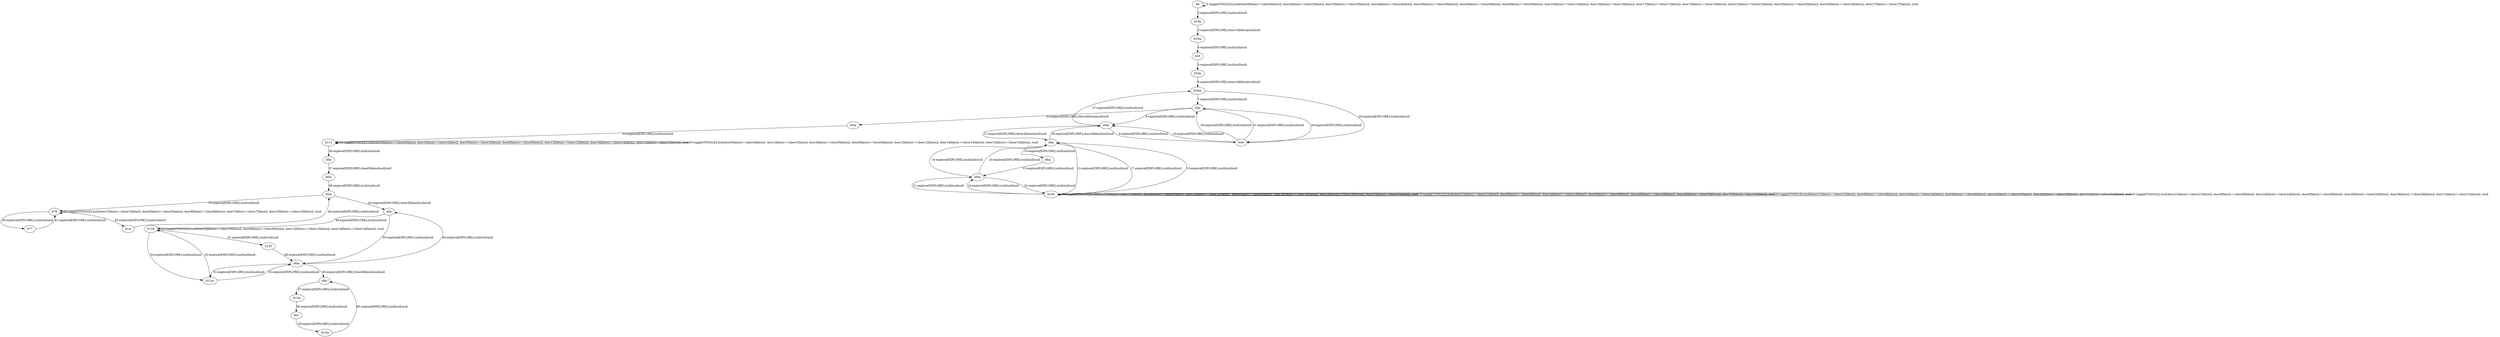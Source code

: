 # Total number of goals covered by this test: 1
# d12m --> d6p

digraph g {
"b8" -> "b8" [label = "1-toggle[TOGGLE];/null/door0[false]:=!(door0[false]); door3[false]:=!(door3[false]); door35[false]:=!(door35[false]); door4[false]:=!(door4[false]); door36[false]:=!(door36[false]); door6[false]:=!(door6[false]); door9[false]:=!(door9[false]); door10[false]:=!(door10[false]); door16[false]:=!(door16[false]); door17[false]:=!(door17[false]); door19[false]:=!(door19[false]); door21[false]:=!(door21[false]); door25[false]:=!(door25[false]); door26[false]:=!(door26[false]); door27[false]:=!(door27[false]); /null"];
"b8" -> "d19p" [label = "2-explore[EXPLORE];/null/null/null"];
"d19p" -> "d19m" [label = "3-explore[EXPLORE];/door19[false]/null/null"];
"d19m" -> "b26" [label = "4-explore[EXPLORE];/null/null/null"];
"b26" -> "d16p" [label = "5-explore[EXPLORE];/null/null/null"];
"d16p" -> "d16m" [label = "6-explore[EXPLORE];/door16[false]/null/null"];
"d16m" -> "d3p" [label = "7-explore[EXPLORE];/null/null/null"];
"d3p" -> "d4m" [label = "8-explore[EXPLORE];/null/null/null"];
"d4m" -> "b44" [label = "9-explore[EXPLORE];/null/null/null"];
"b44" -> "d4m" [label = "10-explore[EXPLORE];/null/null/null"];
"d4m" -> "d4p" [label = "11-explore[EXPLORE];/door4[false]/null/null"];
"d4p" -> "b105" [label = "12-explore[EXPLORE];/null/null/null"];
"b105" -> "d4p" [label = "13-explore[EXPLORE];/null/null/null"];
"d4p" -> "d8m" [label = "14-explore[EXPLORE];/null/null/null"];
"d8m" -> "d9m" [label = "15-explore[EXPLORE];/null/null/null"];
"d9m" -> "d4p" [label = "16-explore[EXPLORE];/null/null/null"];
"d4p" -> "b105" [label = "17-explore[EXPLORE];/null/null/null"];
"b105" -> "b105" [label = "18-toggle[TOGGLE];/null/door21[false]:=!(door21[false]); door8[false]:=!(door8[false]); door24[false]:=!(door24[false]); door9[false]:=!(door9[false]); door26[false]:=!(door26[false]); door28[false]:=!(door28[false]); door31[false]:=!(door31[false]); /null"];
"b105" -> "b105" [label = "19-toggle[TOGGLE];/null/door21[false]:=!(door21[false]); door8[false]:=!(door8[false]); door24[false]:=!(door24[false]); door9[false]:=!(door9[false]); door26[false]:=!(door26[false]); door28[false]:=!(door28[false]); door31[false]:=!(door31[false]); /null"];
"b105" -> "b105" [label = "20-toggle[TOGGLE];/null/door21[false]:=!(door21[false]); door8[false]:=!(door8[false]); door24[false]:=!(door24[false]); door9[false]:=!(door9[false]); door26[false]:=!(door26[false]); door28[false]:=!(door28[false]); door31[false]:=!(door31[false]); /null"];
"b105" -> "d9m" [label = "21-explore[EXPLORE];/null/null/null"];
"d9m" -> "b105" [label = "22-explore[EXPLORE];/null/null/null"];
"b105" -> "b105" [label = "23-toggle[TOGGLE];/null/door21[false]:=!(door21[false]); door8[false]:=!(door8[false]); door24[false]:=!(door24[false]); door9[false]:=!(door9[false]); door26[false]:=!(door26[false]); door28[false]:=!(door28[false]); door31[false]:=!(door31[false]); /null"];
"b105" -> "d9m" [label = "24-explore[EXPLORE];/null/null/null"];
"d9m" -> "d4p" [label = "25-explore[EXPLORE];/null/null/null"];
"d4p" -> "d4m" [label = "26-explore[EXPLORE];/door4[false]/null/null"];
"d4m" -> "d16m" [label = "27-explore[EXPLORE];/null/null/null"];
"d16m" -> "b44" [label = "28-explore[EXPLORE];/null/null/null"];
"b44" -> "d3p" [label = "29-explore[EXPLORE];/null/null/null"];
"d3p" -> "b44" [label = "30-explore[EXPLORE];/null/null/null"];
"b44" -> "d3p" [label = "31-explore[EXPLORE];/null/null/null"];
"d3p" -> "d3m" [label = "32-explore[EXPLORE];/door3[false]/null/null"];
"d3m" -> "b111" [label = "33-explore[EXPLORE];/null/null/null"];
"b111" -> "b111" [label = "34-toggle[TOGGLE];/null/door0[false]:=!(door0[false]); door1[false]:=!(door1[false]); door5[false]:=!(door5[false]); door6[false]:=!(door6[false]); door12[false]:=!(door12[false]); door14[false]:=!(door14[false]); door15[false]:=!(door15[false]); /null"];
"b111" -> "b111" [label = "35-toggle[TOGGLE];/null/door0[false]:=!(door0[false]); door1[false]:=!(door1[false]); door5[false]:=!(door5[false]); door6[false]:=!(door6[false]); door12[false]:=!(door12[false]); door14[false]:=!(door14[false]); door15[false]:=!(door15[false]); /null"];
"b111" -> "d0p" [label = "36-explore[EXPLORE];/null/null/null"];
"d0p" -> "d0m" [label = "37-explore[EXPLORE];/door0[false]/null/null"];
"d0m" -> "d5m" [label = "38-explore[EXPLORE];/null/null/null"];
"d5m" -> "b78" [label = "39-explore[EXPLORE];/null/null/null"];
"b78" -> "b77" [label = "40-explore[EXPLORE];/null/null/null"];
"b77" -> "b78" [label = "41-explore[EXPLORE];/null/null/null"];
"b78" -> "b78" [label = "42-toggle[TOGGLE];/null/door1[false]:=!(door1[false]); door5[false]:=!(door5[false]); door6[false]:=!(door6[false]); door7[false]:=!(door7[false]); door10[false]:=!(door10[false]); /null"];
"b78" -> "d1m" [label = "43-explore[EXPLORE];/null/null/null"];
"d1m" -> "d5m" [label = "44-explore[EXPLORE];/null/null/null"];
"d5m" -> "d5p" [label = "45-explore[EXPLORE];/door5[false]/null/null"];
"d5p" -> "b134" [label = "46-explore[EXPLORE];/null/null/null"];
"b134" -> "b133" [label = "47-explore[EXPLORE];/null/null/null"];
"b133" -> "d6m" [label = "48-explore[EXPLORE];/null/null/null"];
"d6m" -> "d5p" [label = "49-explore[EXPLORE];/null/null/null"];
"d5p" -> "d6m" [label = "50-explore[EXPLORE];/null/null/null"];
"d6m" -> "d11m" [label = "51-explore[EXPLORE];/null/null/null"];
"d11m" -> "b134" [label = "52-explore[EXPLORE];/null/null/null"];
"b134" -> "b134" [label = "53-toggle[TOGGLE];/null/door20[false]:=!(door20[false]); door6[false]:=!(door6[false]); door12[false]:=!(door12[false]); door14[false]:=!(door14[false]); /null"];
"b134" -> "d11m" [label = "54-explore[EXPLORE];/null/null/null"];
"d11m" -> "d6m" [label = "55-explore[EXPLORE];/null/null/null"];
"d6m" -> "d6p" [label = "56-explore[EXPLORE];/door6[false]/null/null"];
"d6p" -> "d13m" [label = "57-explore[EXPLORE];/null/null/null"];
"d13m" -> "b61" [label = "58-explore[EXPLORE];/null/null/null"];
"b61" -> "d12m" [label = "59-explore[EXPLORE];/null/null/null"];
"d12m" -> "d6p" [label = "60-explore[EXPLORE];/null/null/null"];
}